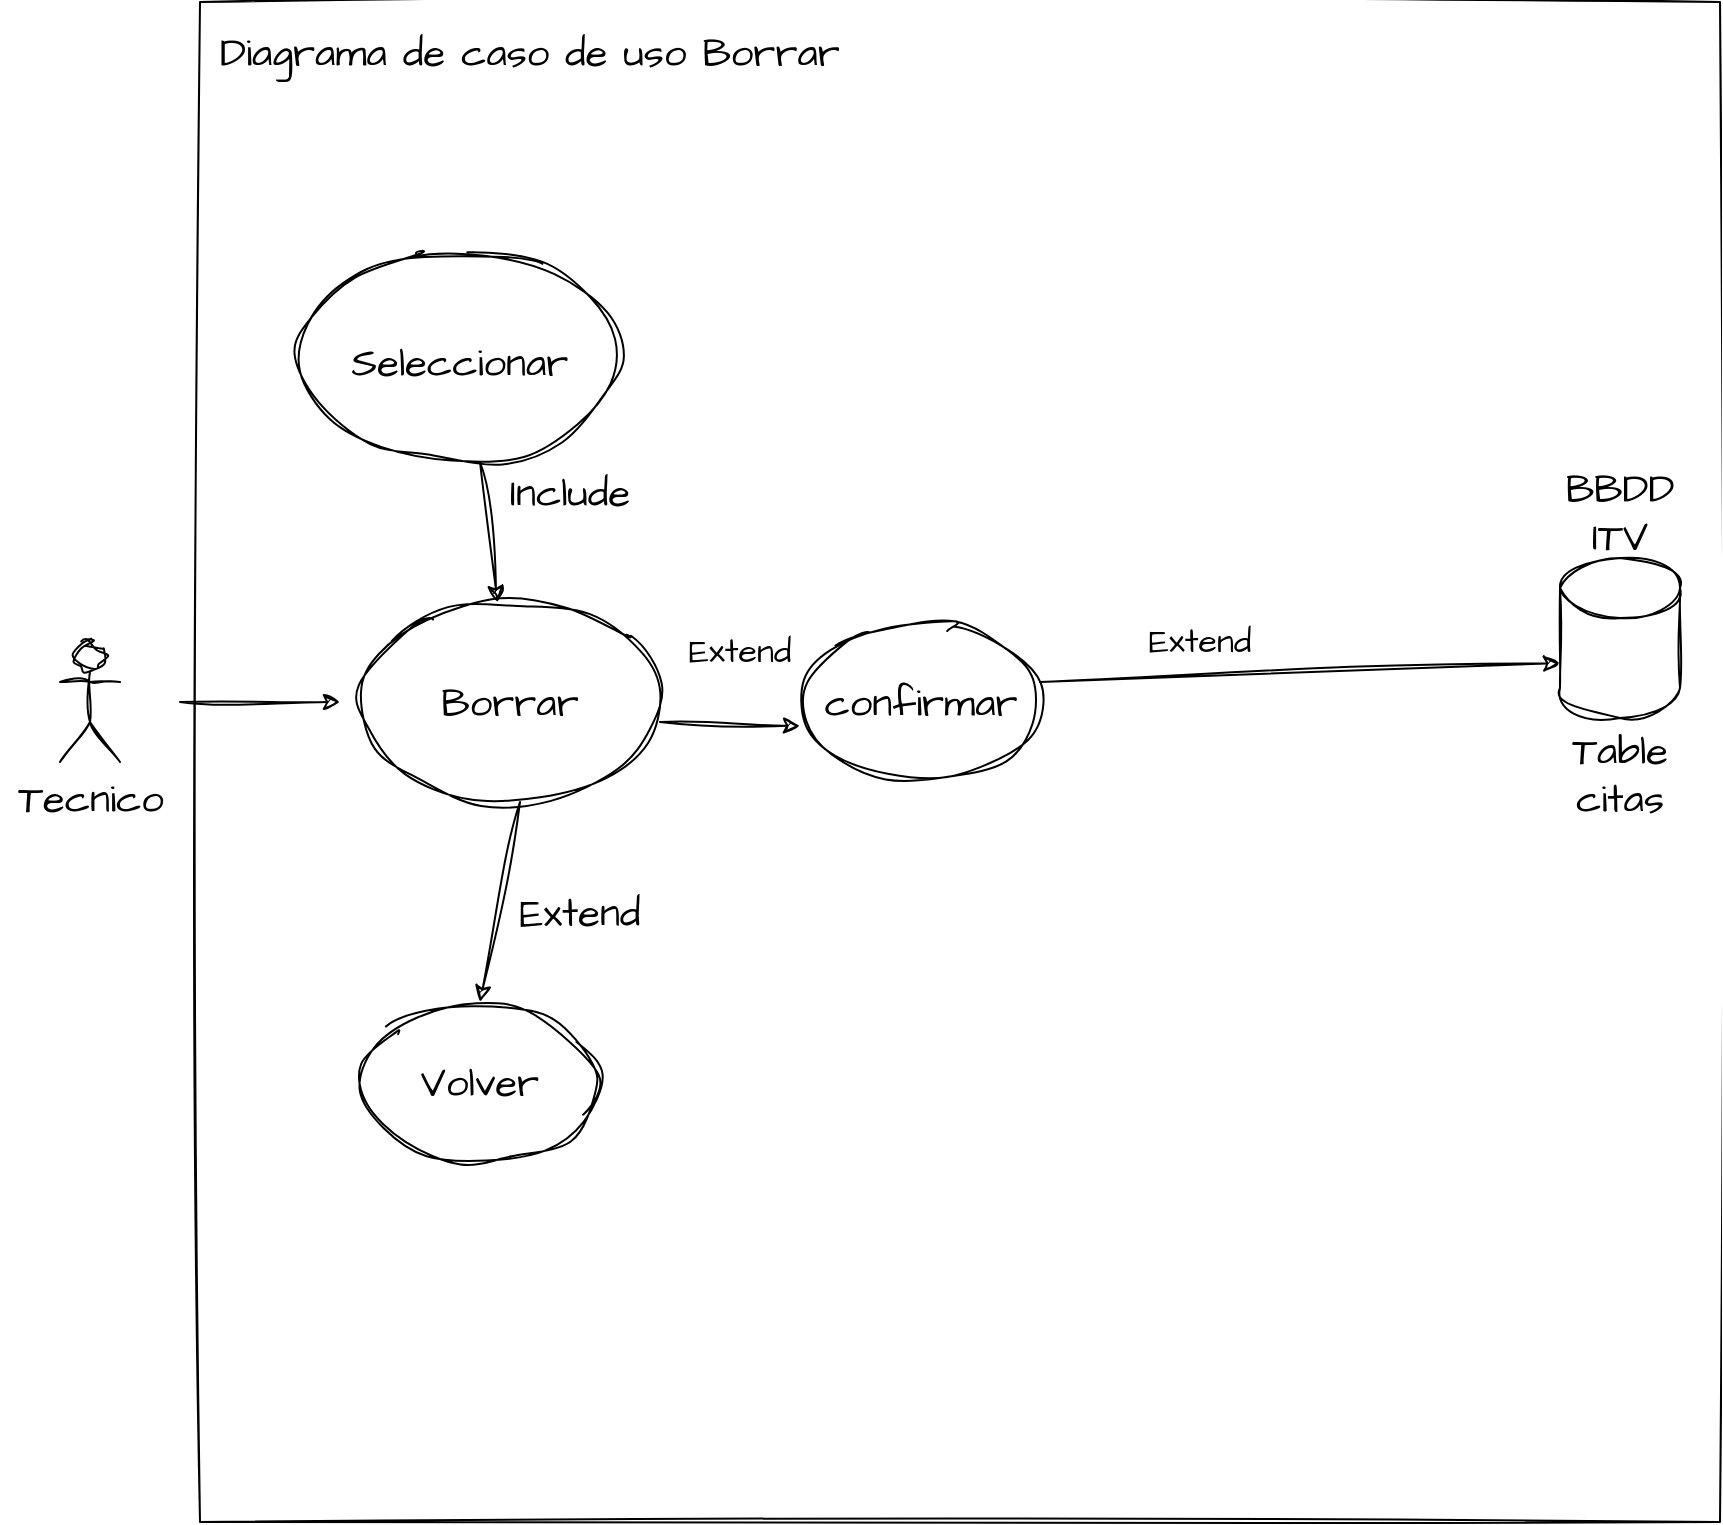 <mxfile version="20.8.16" type="device"><diagram name="Página-1" id="dfHO47jalvIyfnMXlgef"><mxGraphModel dx="1485" dy="1712" grid="1" gridSize="10" guides="1" tooltips="1" connect="1" arrows="1" fold="1" page="1" pageScale="1" pageWidth="1169" pageHeight="827" math="0" shadow="0"><root><mxCell id="0"/><mxCell id="1" parent="0"/><mxCell id="tqPEOqyni3NTaBRRHa9q-1" value="" style="whiteSpace=wrap;html=1;aspect=fixed;sketch=1;hachureGap=4;jiggle=2;curveFitting=1;fontFamily=Architects Daughter;fontSource=https%3A%2F%2Ffonts.googleapis.com%2Fcss%3Ffamily%3DArchitects%2BDaughter;fontSize=20;" vertex="1" parent="1"><mxGeometry x="110" y="-10" width="760" height="760" as="geometry"/></mxCell><mxCell id="tqPEOqyni3NTaBRRHa9q-4" value="Diagrama de caso de uso Borrar" style="text;html=1;strokeColor=none;fillColor=none;align=center;verticalAlign=middle;whiteSpace=wrap;rounded=0;fontSize=20;fontFamily=Architects Daughter;" vertex="1" parent="1"><mxGeometry x="10" width="530" height="30" as="geometry"/></mxCell><mxCell id="tqPEOqyni3NTaBRRHa9q-6" value="" style="ellipse;whiteSpace=wrap;html=1;sketch=1;hachureGap=4;jiggle=2;curveFitting=1;fontFamily=Architects Daughter;fontSource=https%3A%2F%2Ffonts.googleapis.com%2Fcss%3Ffamily%3DArchitects%2BDaughter;fontSize=20;" vertex="1" parent="1"><mxGeometry x="190" y="290" width="150" height="100" as="geometry"/></mxCell><mxCell id="tqPEOqyni3NTaBRRHa9q-8" value="" style="ellipse;whiteSpace=wrap;html=1;sketch=1;hachureGap=4;jiggle=2;curveFitting=1;fontFamily=Architects Daughter;fontSource=https%3A%2F%2Ffonts.googleapis.com%2Fcss%3Ffamily%3DArchitects%2BDaughter;fontSize=20;" vertex="1" parent="1"><mxGeometry x="160" y="114" width="160" height="106" as="geometry"/></mxCell><mxCell id="tqPEOqyni3NTaBRRHa9q-12" value="" style="endArrow=classic;html=1;rounded=0;sketch=1;hachureGap=4;jiggle=2;curveFitting=1;fontFamily=Architects Daughter;fontSource=https%3A%2F%2Ffonts.googleapis.com%2Fcss%3Ffamily%3DArchitects%2BDaughter;fontSize=16;" edge="1" parent="1"><mxGeometry width="50" height="50" relative="1" as="geometry"><mxPoint x="100" y="340" as="sourcePoint"/><mxPoint x="180" y="340" as="targetPoint"/></mxGeometry></mxCell><mxCell id="tqPEOqyni3NTaBRRHa9q-14" value="Borrar" style="text;html=1;strokeColor=none;fillColor=none;align=center;verticalAlign=middle;whiteSpace=wrap;rounded=0;fontSize=20;fontFamily=Architects Daughter;" vertex="1" parent="1"><mxGeometry x="235" y="325" width="60" height="30" as="geometry"/></mxCell><mxCell id="tqPEOqyni3NTaBRRHa9q-30" value="Tecnico" style="shape=umlActor;verticalLabelPosition=bottom;verticalAlign=top;html=1;outlineConnect=0;sketch=1;hachureGap=4;jiggle=2;curveFitting=1;fontFamily=Architects Daughter;fontSource=https%3A%2F%2Ffonts.googleapis.com%2Fcss%3Ffamily%3DArchitects%2BDaughter;fontSize=20;" vertex="1" parent="1"><mxGeometry x="40" y="310" width="30" height="60" as="geometry"/></mxCell><mxCell id="tqPEOqyni3NTaBRRHa9q-38" value="" style="ellipse;whiteSpace=wrap;html=1;sketch=1;hachureGap=4;jiggle=2;curveFitting=1;fontFamily=Architects Daughter;fontSource=https%3A%2F%2Ffonts.googleapis.com%2Fcss%3Ffamily%3DArchitects%2BDaughter;fontSize=20;" vertex="1" parent="1"><mxGeometry x="410" y="300" width="120" height="80" as="geometry"/></mxCell><mxCell id="tqPEOqyni3NTaBRRHa9q-51" value="confirmar" style="text;html=1;strokeColor=none;fillColor=none;align=center;verticalAlign=middle;whiteSpace=wrap;rounded=0;fontSize=20;fontFamily=Architects Daughter;" vertex="1" parent="1"><mxGeometry x="442.5" y="320.5" width="55" height="39" as="geometry"/></mxCell><mxCell id="tqPEOqyni3NTaBRRHa9q-55" value="Seleccionar" style="text;html=1;strokeColor=none;fillColor=none;align=center;verticalAlign=middle;whiteSpace=wrap;rounded=0;fontSize=20;fontFamily=Architects Daughter;" vertex="1" parent="1"><mxGeometry x="185" y="135" width="110" height="70" as="geometry"/></mxCell><mxCell id="tqPEOqyni3NTaBRRHa9q-71" value="" style="shape=cylinder3;whiteSpace=wrap;html=1;boundedLbl=1;backgroundOutline=1;size=15;sketch=1;hachureGap=4;jiggle=2;curveFitting=1;fontFamily=Architects Daughter;fontSource=https%3A%2F%2Ffonts.googleapis.com%2Fcss%3Ffamily%3DArchitects%2BDaughter;fontSize=16;" vertex="1" parent="1"><mxGeometry x="790" y="268" width="60" height="80" as="geometry"/></mxCell><mxCell id="tqPEOqyni3NTaBRRHa9q-78" value="&lt;font style=&quot;font-size: 20px;&quot;&gt;Volver&lt;/font&gt;" style="ellipse;whiteSpace=wrap;html=1;sketch=1;hachureGap=4;jiggle=2;curveFitting=1;fontFamily=Architects Daughter;fontSource=https%3A%2F%2Ffonts.googleapis.com%2Fcss%3Ffamily%3DArchitects%2BDaughter;fontSize=16;" vertex="1" parent="1"><mxGeometry x="190" y="490" width="120" height="80" as="geometry"/></mxCell><mxCell id="tqPEOqyni3NTaBRRHa9q-79" value="BBDD&lt;br&gt;ITV" style="text;html=1;strokeColor=none;fillColor=none;align=center;verticalAlign=middle;whiteSpace=wrap;rounded=0;fontSize=20;fontFamily=Architects Daughter;" vertex="1" parent="1"><mxGeometry x="790" y="230" width="60" height="30" as="geometry"/></mxCell><mxCell id="tqPEOqyni3NTaBRRHa9q-81" value="Table citas" style="text;html=1;strokeColor=none;fillColor=none;align=center;verticalAlign=middle;whiteSpace=wrap;rounded=0;fontSize=20;fontFamily=Architects Daughter;" vertex="1" parent="1"><mxGeometry x="790" y="361" width="60" height="30" as="geometry"/></mxCell><mxCell id="tqPEOqyni3NTaBRRHa9q-83" value="" style="endArrow=classic;html=1;rounded=0;sketch=1;hachureGap=4;jiggle=2;curveFitting=1;fontFamily=Architects Daughter;fontSource=https%3A%2F%2Ffonts.googleapis.com%2Fcss%3Ffamily%3DArchitects%2BDaughter;fontSize=20;entryX=0.5;entryY=0;entryDx=0;entryDy=0;" edge="1" parent="1" target="tqPEOqyni3NTaBRRHa9q-78"><mxGeometry width="50" height="50" relative="1" as="geometry"><mxPoint x="270" y="390" as="sourcePoint"/><mxPoint x="320" y="340" as="targetPoint"/></mxGeometry></mxCell><mxCell id="tqPEOqyni3NTaBRRHa9q-84" value="" style="endArrow=classic;html=1;rounded=0;sketch=1;hachureGap=4;jiggle=2;curveFitting=1;fontFamily=Architects Daughter;fontSource=https%3A%2F%2Ffonts.googleapis.com%2Fcss%3Ffamily%3DArchitects%2BDaughter;fontSize=20;" edge="1" parent="1" target="tqPEOqyni3NTaBRRHa9q-6"><mxGeometry width="50" height="50" relative="1" as="geometry"><mxPoint x="250" y="220" as="sourcePoint"/><mxPoint x="300" y="170" as="targetPoint"/></mxGeometry></mxCell><mxCell id="tqPEOqyni3NTaBRRHa9q-87" value="Include" style="text;html=1;strokeColor=none;fillColor=none;align=center;verticalAlign=middle;whiteSpace=wrap;rounded=0;fontSize=20;fontFamily=Architects Daughter;" vertex="1" parent="1"><mxGeometry x="265" y="220" width="60" height="30" as="geometry"/></mxCell><mxCell id="tqPEOqyni3NTaBRRHa9q-95" value="Extend" style="text;html=1;strokeColor=none;fillColor=none;align=center;verticalAlign=middle;whiteSpace=wrap;rounded=0;fontSize=17;fontFamily=Architects Daughter;" vertex="1" parent="1"><mxGeometry x="350" y="300" width="60" height="30" as="geometry"/></mxCell><mxCell id="tqPEOqyni3NTaBRRHa9q-96" value="Extend" style="text;html=1;strokeColor=none;fillColor=none;align=center;verticalAlign=middle;whiteSpace=wrap;rounded=0;fontSize=20;fontFamily=Architects Daughter;" vertex="1" parent="1"><mxGeometry x="270" y="430" width="60" height="30" as="geometry"/></mxCell><mxCell id="tqPEOqyni3NTaBRRHa9q-98" value="" style="endArrow=classic;html=1;rounded=0;sketch=1;hachureGap=4;jiggle=2;curveFitting=1;fontFamily=Architects Daughter;fontSource=https%3A%2F%2Ffonts.googleapis.com%2Fcss%3Ffamily%3DArchitects%2BDaughter;fontSize=17;entryX=0;entryY=0;entryDx=0;entryDy=52.5;entryPerimeter=0;" edge="1" parent="1" target="tqPEOqyni3NTaBRRHa9q-71"><mxGeometry width="50" height="50" relative="1" as="geometry"><mxPoint x="530" y="330" as="sourcePoint"/><mxPoint x="580" y="280" as="targetPoint"/></mxGeometry></mxCell><mxCell id="tqPEOqyni3NTaBRRHa9q-99" value="Extend" style="text;html=1;strokeColor=none;fillColor=none;align=center;verticalAlign=middle;whiteSpace=wrap;rounded=0;fontSize=17;fontFamily=Architects Daughter;" vertex="1" parent="1"><mxGeometry x="580" y="295" width="60" height="30" as="geometry"/></mxCell><mxCell id="tqPEOqyni3NTaBRRHa9q-104" value="" style="endArrow=classic;html=1;rounded=0;sketch=1;hachureGap=4;jiggle=2;curveFitting=1;fontFamily=Architects Daughter;fontSource=https%3A%2F%2Ffonts.googleapis.com%2Fcss%3Ffamily%3DArchitects%2BDaughter;fontSize=17;" edge="1" parent="1"><mxGeometry width="50" height="50" relative="1" as="geometry"><mxPoint x="340" y="350" as="sourcePoint"/><mxPoint x="410" y="352" as="targetPoint"/></mxGeometry></mxCell></root></mxGraphModel></diagram></mxfile>
